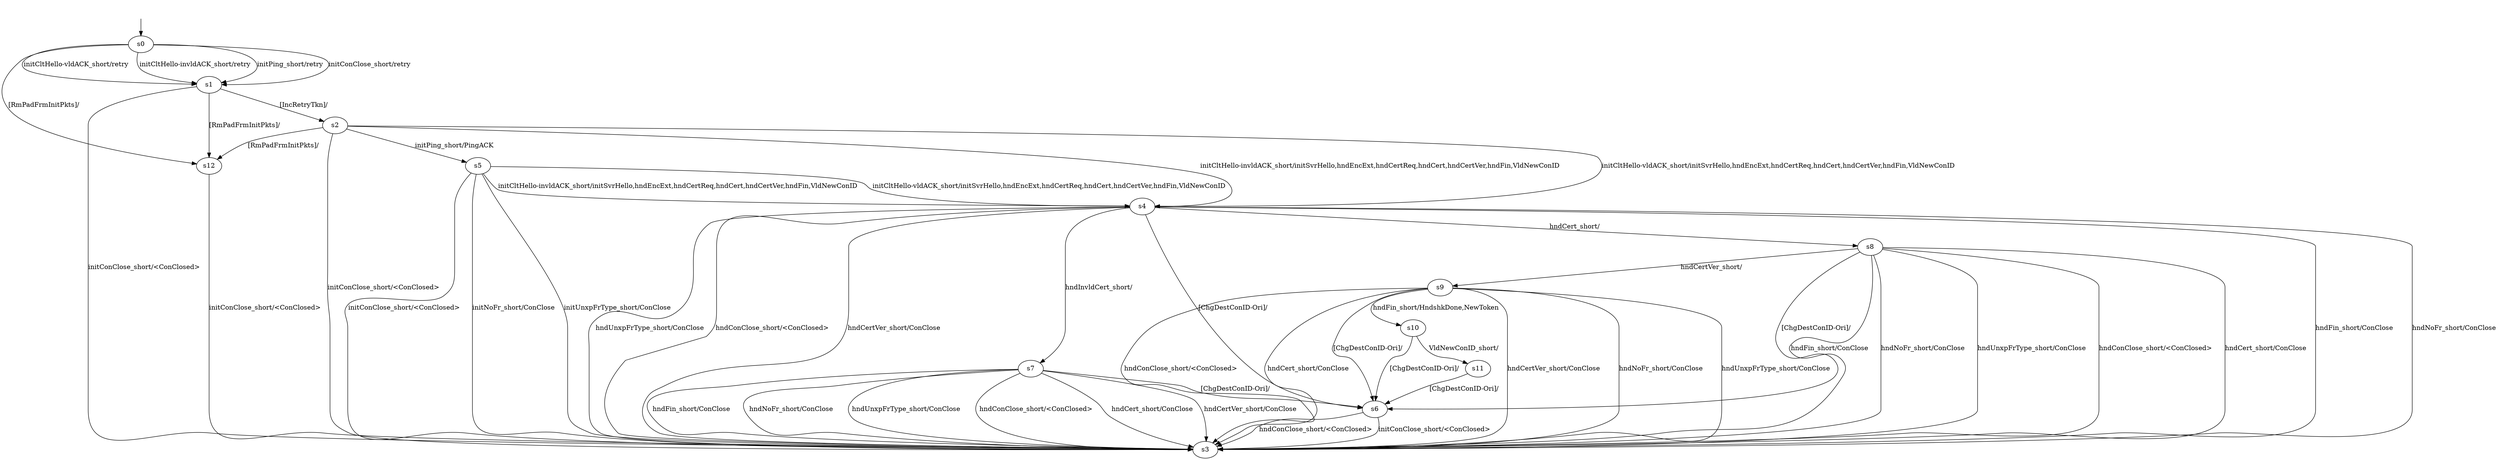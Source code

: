 digraph "../results/quicgoModels/quicgo-BWRCA-sCS-0/learnedModel" {
s0 [label=s0];
s1 [label=s1];
s2 [label=s2];
s3 [label=s3];
s4 [label=s4];
s5 [label=s5];
s6 [label=s6];
s7 [label=s7];
s8 [label=s8];
s9 [label=s9];
s10 [label=s10];
s11 [label=s11];
s12 [label=s12];
s0 -> s1  [label="initPing_short/retry "];
s0 -> s1  [label="initConClose_short/retry "];
s0 -> s1  [label="initCltHello-vldACK_short/retry "];
s0 -> s1  [label="initCltHello-invldACK_short/retry "];
s0 -> s12  [label="[RmPadFrmInitPkts]/ "];
s1 -> s3  [label="initConClose_short/<ConClosed> "];
s1 -> s2  [label="[IncRetryTkn]/ "];
s1 -> s12  [label="[RmPadFrmInitPkts]/ "];
s2 -> s5  [label="initPing_short/PingACK "];
s2 -> s3  [label="initConClose_short/<ConClosed> "];
s2 -> s4  [label="initCltHello-vldACK_short/initSvrHello,hndEncExt,hndCertReq,hndCert,hndCertVer,hndFin,VldNewConID "];
s2 -> s4  [label="initCltHello-invldACK_short/initSvrHello,hndEncExt,hndCertReq,hndCert,hndCertVer,hndFin,VldNewConID "];
s2 -> s12  [label="[RmPadFrmInitPkts]/ "];
s4 -> s3  [label="hndFin_short/ConClose "];
s4 -> s3  [label="hndNoFr_short/ConClose "];
s4 -> s3  [label="hndUnxpFrType_short/ConClose "];
s4 -> s3  [label="hndConClose_short/<ConClosed> "];
s4 -> s8  [label="hndCert_short/ "];
s4 -> s7  [label="hndInvldCert_short/ "];
s4 -> s3  [label="hndCertVer_short/ConClose "];
s4 -> s6  [label="[ChgDestConID-Ori]/ "];
s5 -> s3  [label="initConClose_short/<ConClosed> "];
s5 -> s4  [label="initCltHello-vldACK_short/initSvrHello,hndEncExt,hndCertReq,hndCert,hndCertVer,hndFin,VldNewConID "];
s5 -> s4  [label="initCltHello-invldACK_short/initSvrHello,hndEncExt,hndCertReq,hndCert,hndCertVer,hndFin,VldNewConID "];
s5 -> s3  [label="initNoFr_short/ConClose "];
s5 -> s3  [label="initUnxpFrType_short/ConClose "];
s6 -> s3  [label="initConClose_short/<ConClosed> "];
s6 -> s3  [label="hndConClose_short/<ConClosed> "];
s7 -> s3  [label="hndFin_short/ConClose "];
s7 -> s3  [label="hndNoFr_short/ConClose "];
s7 -> s3  [label="hndUnxpFrType_short/ConClose "];
s7 -> s3  [label="hndConClose_short/<ConClosed> "];
s7 -> s3  [label="hndCert_short/ConClose "];
s7 -> s3  [label="hndCertVer_short/ConClose "];
s7 -> s6  [label="[ChgDestConID-Ori]/ "];
s8 -> s3  [label="hndFin_short/ConClose "];
s8 -> s3  [label="hndNoFr_short/ConClose "];
s8 -> s3  [label="hndUnxpFrType_short/ConClose "];
s8 -> s3  [label="hndConClose_short/<ConClosed> "];
s8 -> s3  [label="hndCert_short/ConClose "];
s8 -> s9  [label="hndCertVer_short/ "];
s8 -> s6  [label="[ChgDestConID-Ori]/ "];
s9 -> s10  [label="hndFin_short/HndshkDone,NewToken "];
s9 -> s3  [label="hndNoFr_short/ConClose "];
s9 -> s3  [label="hndUnxpFrType_short/ConClose "];
s9 -> s3  [label="hndConClose_short/<ConClosed> "];
s9 -> s3  [label="hndCert_short/ConClose "];
s9 -> s3  [label="hndCertVer_short/ConClose "];
s9 -> s6  [label="[ChgDestConID-Ori]/ "];
s10 -> s11  [label="VldNewConID_short/ "];
s10 -> s6  [label="[ChgDestConID-Ori]/ "];
s11 -> s6  [label="[ChgDestConID-Ori]/ "];
s12 -> s3  [label="initConClose_short/<ConClosed> "];
__start0 [label="", shape=none];
__start0 -> s0  [label=""];
}
